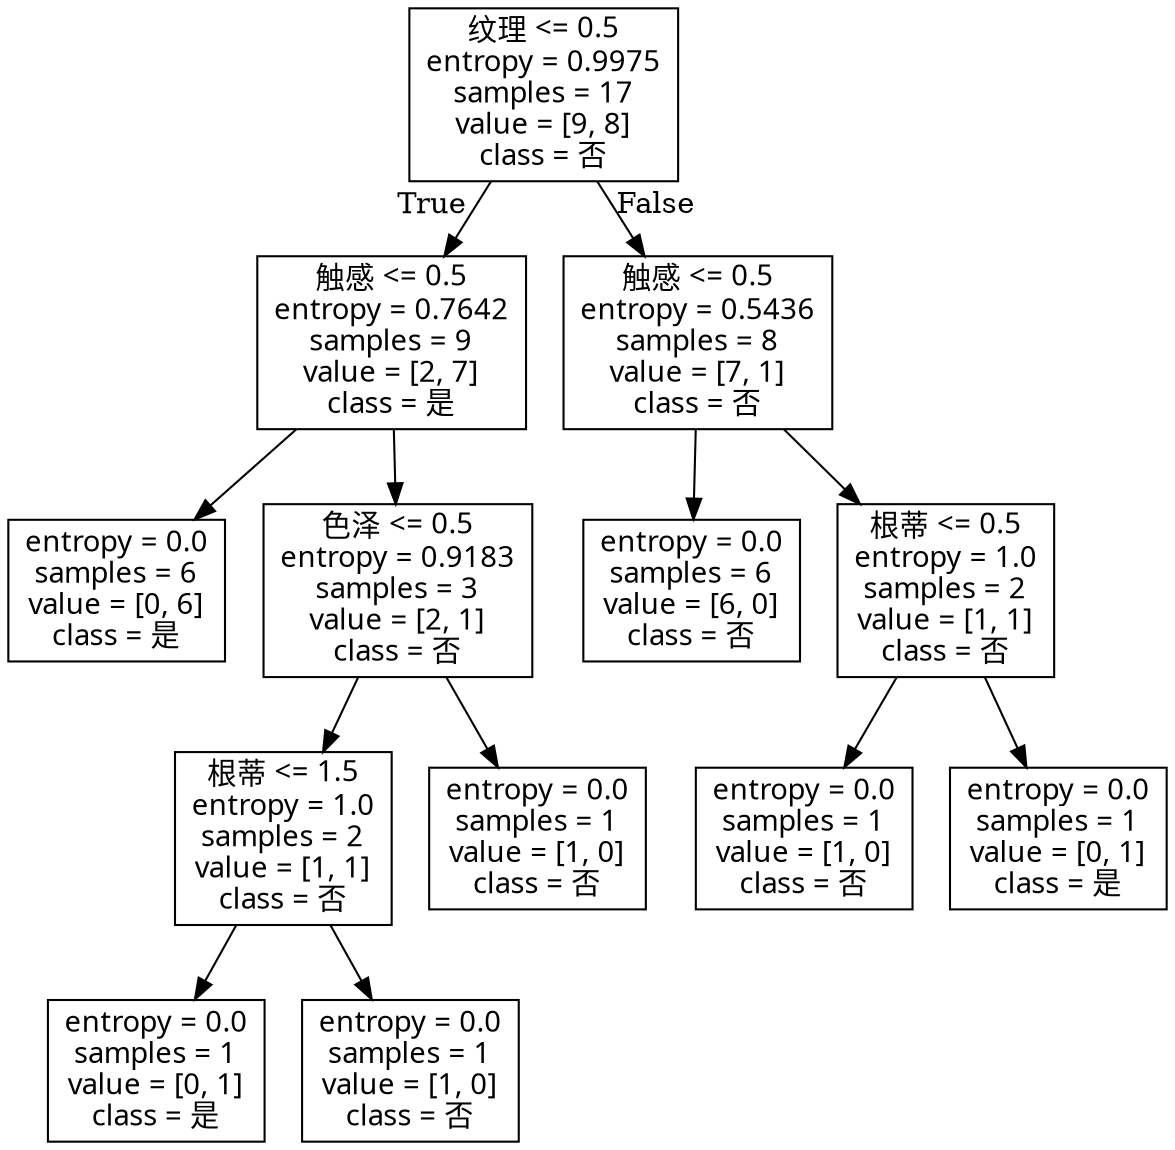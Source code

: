 digraph Tree {
node [shape=box, fontname="FangSong"] ;
0 [label="纹理 <= 0.5\nentropy = 0.9975\nsamples = 17\nvalue = [9, 8]\nclass = 否"] ;
1 [label="触感 <= 0.5\nentropy = 0.7642\nsamples = 9\nvalue = [2, 7]\nclass = 是"] ;
0 -> 1 [labeldistance=2.5, labelangle=45, headlabel="True"] ;
2 [label="entropy = 0.0\nsamples = 6\nvalue = [0, 6]\nclass = 是"] ;
1 -> 2 ;
3 [label="色泽 <= 0.5\nentropy = 0.9183\nsamples = 3\nvalue = [2, 1]\nclass = 否"] ;
1 -> 3 ;
4 [label="根蒂 <= 1.5\nentropy = 1.0\nsamples = 2\nvalue = [1, 1]\nclass = 否"] ;
3 -> 4 ;
5 [label="entropy = 0.0\nsamples = 1\nvalue = [0, 1]\nclass = 是"] ;

4 -> 5 ;
6 [label="entropy = 0.0\nsamples = 1\nvalue = [1, 0]\nclass = 否"] ;
4 -> 6 ;
7 [label="entropy = 0.0\nsamples = 1\nvalue = [1, 0]\nclass = 否"] ;
3 -> 7 ;
8 [label="触感 <= 0.5\nentropy = 0.5436\nsamples = 8\nvalue = [7, 1]\nclass = 否"] ;
0 -> 8 [labeldistance=2.5, labelangle=-45, headlabel="False"] ;
9 [label="entropy = 0.0\nsamples = 6\nvalue = [6, 0]\nclass = 否"] ;
8 -> 9 ;
10 [label="根蒂 <= 0.5\nentropy = 1.0\nsamples = 2\nvalue = [1, 1]\nclass = 否"] ;
8 -> 10 ;
11 [label="entropy = 0.0\nsamples = 1\nvalue = [1, 0]\nclass = 否"] ;
10 -> 11 ;
12 [label="entropy = 0.0\nsamples = 1\nvalue = [0, 1]\nclass = 是"] ;
10 -> 12 ;
}